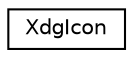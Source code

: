 digraph G
{
  edge [fontname="Helvetica",fontsize="10",labelfontname="Helvetica",labelfontsize="10"];
  node [fontname="Helvetica",fontsize="10",shape=record];
  rankdir=LR;
  Node1 [label="XdgIcon",height=0.2,width=0.4,color="black", fillcolor="white", style="filled",URL="$classXdgIcon.html"];
}
